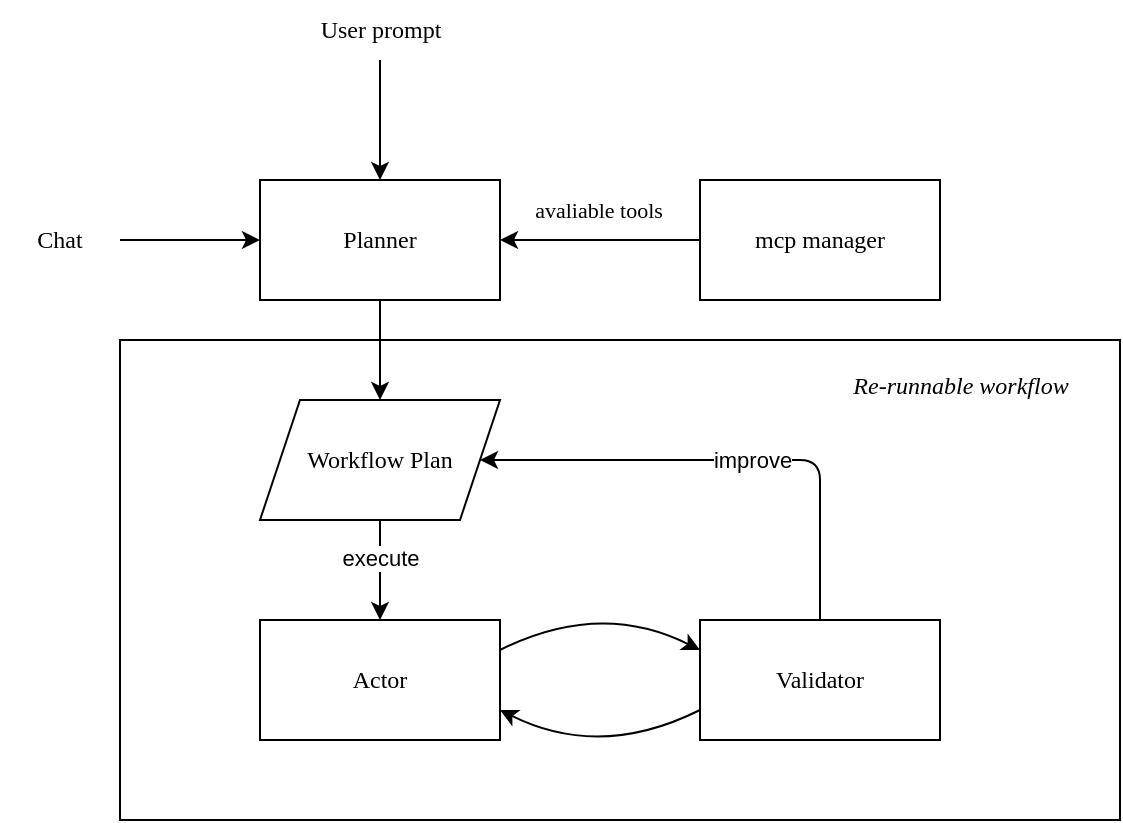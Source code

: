 <mxfile>
    <diagram id="PRuB92aM3-QqW5k-jOVn" name="第 1 页">
        <mxGraphModel dx="886" dy="560" grid="1" gridSize="10" guides="1" tooltips="1" connect="1" arrows="1" fold="1" page="1" pageScale="1" pageWidth="827" pageHeight="1169" math="0" shadow="0">
            <root>
                <mxCell id="0"/>
                <mxCell id="1" parent="0"/>
                <mxCell id="12" value="" style="rounded=0;whiteSpace=wrap;html=1;fontFamily=Comic Sans MS;" parent="1" vertex="1">
                    <mxGeometry x="180" y="490" width="500" height="240" as="geometry"/>
                </mxCell>
                <mxCell id="9" value="" style="edgeStyle=none;html=1;fontFamily=Comic Sans MS;" parent="1" source="2" target="8" edge="1">
                    <mxGeometry relative="1" as="geometry"/>
                </mxCell>
                <mxCell id="2" value="Planner" style="rounded=0;whiteSpace=wrap;html=1;fontFamily=Comic Sans MS;" parent="1" vertex="1">
                    <mxGeometry x="250" y="410" width="120" height="60" as="geometry"/>
                </mxCell>
                <mxCell id="5" value="" style="edgeStyle=none;html=1;fontFamily=Comic Sans MS;entryX=0.5;entryY=0;entryDx=0;entryDy=0;" parent="1" source="4" target="2" edge="1">
                    <mxGeometry relative="1" as="geometry"/>
                </mxCell>
                <mxCell id="4" value="User prompt" style="text;html=1;align=center;verticalAlign=middle;resizable=0;points=[];autosize=1;strokeColor=none;fillColor=none;fontFamily=Comic Sans MS;" parent="1" vertex="1">
                    <mxGeometry x="265" y="320" width="90" height="30" as="geometry"/>
                </mxCell>
                <mxCell id="17" value="" style="edgeStyle=none;html=1;fontFamily=Comic Sans MS;" parent="1" source="8" target="16" edge="1">
                    <mxGeometry relative="1" as="geometry"/>
                </mxCell>
                <mxCell id="23" value="execute" style="edgeLabel;html=1;align=center;verticalAlign=middle;resizable=0;points=[];" parent="17" vertex="1" connectable="0">
                    <mxGeometry x="-0.253" relative="1" as="geometry">
                        <mxPoint as="offset"/>
                    </mxGeometry>
                </mxCell>
                <mxCell id="8" value="Workflow Plan" style="shape=parallelogram;perimeter=parallelogramPerimeter;whiteSpace=wrap;html=1;fixedSize=1;fontFamily=Comic Sans MS;rounded=0;" parent="1" vertex="1">
                    <mxGeometry x="250" y="520" width="120" height="60" as="geometry"/>
                </mxCell>
                <mxCell id="11" style="edgeStyle=none;html=1;entryX=0;entryY=0.5;entryDx=0;entryDy=0;rounded=1;curved=0;fontFamily=Comic Sans MS;" parent="1" source="10" target="2" edge="1">
                    <mxGeometry relative="1" as="geometry">
                        <Array as="points">
                            <mxPoint x="250" y="440"/>
                        </Array>
                    </mxGeometry>
                </mxCell>
                <mxCell id="10" value="Chat" style="text;html=1;align=center;verticalAlign=middle;whiteSpace=wrap;rounded=0;fontFamily=Comic Sans MS;" parent="1" vertex="1">
                    <mxGeometry x="120" y="425" width="60" height="30" as="geometry"/>
                </mxCell>
                <mxCell id="14" value="" style="edgeStyle=none;html=1;fontFamily=Comic Sans MS;" parent="1" source="13" target="2" edge="1">
                    <mxGeometry relative="1" as="geometry"/>
                </mxCell>
                <mxCell id="15" value="avaliable tools" style="edgeLabel;html=1;align=center;verticalAlign=middle;resizable=0;points=[];fontFamily=Comic Sans MS;" parent="14" vertex="1" connectable="0">
                    <mxGeometry x="0.02" y="-4" relative="1" as="geometry">
                        <mxPoint y="-11" as="offset"/>
                    </mxGeometry>
                </mxCell>
                <mxCell id="13" value="mcp manager" style="rounded=0;whiteSpace=wrap;html=1;fontFamily=Comic Sans MS;" parent="1" vertex="1">
                    <mxGeometry x="470" y="410" width="120" height="60" as="geometry"/>
                </mxCell>
                <mxCell id="19" style="edgeStyle=none;html=1;exitX=1;exitY=0.25;exitDx=0;exitDy=0;entryX=0;entryY=0.25;entryDx=0;entryDy=0;rounded=0;curved=1;fontFamily=Comic Sans MS;" parent="1" source="16" target="18" edge="1">
                    <mxGeometry relative="1" as="geometry">
                        <Array as="points">
                            <mxPoint x="420" y="620"/>
                        </Array>
                    </mxGeometry>
                </mxCell>
                <mxCell id="16" value="Actor" style="rounded=0;whiteSpace=wrap;html=1;fontFamily=Comic Sans MS;" parent="1" vertex="1">
                    <mxGeometry x="250" y="630" width="120" height="60" as="geometry"/>
                </mxCell>
                <mxCell id="20" style="edgeStyle=none;html=1;exitX=0;exitY=0.75;exitDx=0;exitDy=0;entryX=1;entryY=0.75;entryDx=0;entryDy=0;rounded=0;curved=1;fontFamily=Comic Sans MS;" parent="1" source="18" target="16" edge="1">
                    <mxGeometry relative="1" as="geometry">
                        <Array as="points">
                            <mxPoint x="420" y="700"/>
                        </Array>
                    </mxGeometry>
                </mxCell>
                <mxCell id="22" style="edgeStyle=none;html=1;entryX=1;entryY=0.5;entryDx=0;entryDy=0;" parent="1" source="18" target="8" edge="1">
                    <mxGeometry relative="1" as="geometry">
                        <Array as="points">
                            <mxPoint x="530" y="550"/>
                        </Array>
                    </mxGeometry>
                </mxCell>
                <mxCell id="24" value="improve" style="edgeLabel;html=1;align=center;verticalAlign=middle;resizable=0;points=[];" parent="22" vertex="1" connectable="0">
                    <mxGeometry x="-0.086" relative="1" as="geometry">
                        <mxPoint as="offset"/>
                    </mxGeometry>
                </mxCell>
                <mxCell id="18" value="Validator" style="rounded=0;whiteSpace=wrap;html=1;fontFamily=Comic Sans MS;" parent="1" vertex="1">
                    <mxGeometry x="470" y="630" width="120" height="60" as="geometry"/>
                </mxCell>
                <mxCell id="21" value="Re-runnable workflow" style="text;html=1;align=center;verticalAlign=middle;resizable=0;points=[];autosize=1;strokeColor=none;fillColor=none;fontStyle=2;fontFamily=Comic Sans MS;" parent="1" vertex="1">
                    <mxGeometry x="530" y="498" width="140" height="30" as="geometry"/>
                </mxCell>
            </root>
        </mxGraphModel>
    </diagram>
</mxfile>
